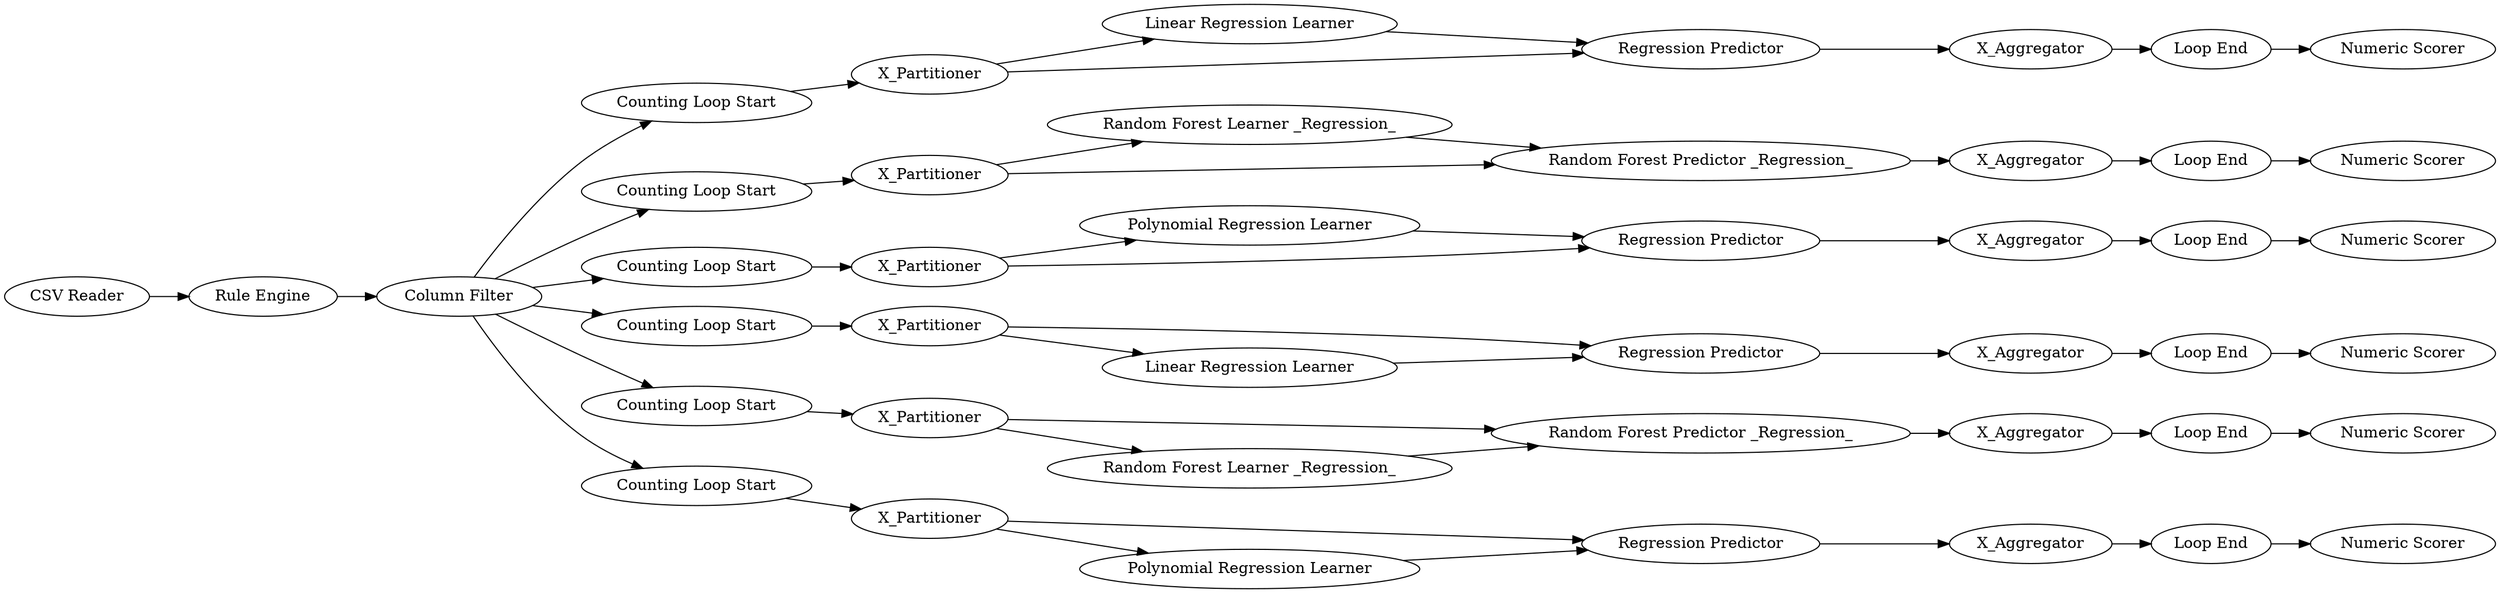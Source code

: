 digraph {
	1 [label="CSV Reader"]
	2 [label="Rule Engine"]
	8 [label="Counting Loop Start"]
	9 [label=X_Partitioner]
	10 [label="Linear Regression Learner"]
	11 [label="Counting Loop Start"]
	12 [label="Counting Loop Start"]
	13 [label=X_Partitioner]
	14 [label=X_Partitioner]
	15 [label="Random Forest Learner _Regression_"]
	16 [label="Polynomial Regression Learner"]
	17 [label="Regression Predictor"]
	18 [label="Regression Predictor"]
	19 [label="Random Forest Predictor _Regression_"]
	20 [label="Regression Predictor"]
	21 [label="Counting Loop Start"]
	22 [label=X_Partitioner]
	23 [label="Linear Regression Learner"]
	25 [label="Loop End"]
	26 [label="Numeric Scorer"]
	28 [label=X_Aggregator]
	29 [label="Numeric Scorer"]
	30 [label="Loop End"]
	31 [label=X_Aggregator]
	32 [label="Numeric Scorer"]
	33 [label="Loop End"]
	34 [label="Random Forest Predictor _Regression_"]
	35 [label=X_Aggregator]
	36 [label="Counting Loop Start"]
	37 [label="Loop End"]
	38 [label="Numeric Scorer"]
	39 [label=X_Partitioner]
	40 [label="Random Forest Learner _Regression_"]
	41 [label=X_Aggregator]
	42 [label="Loop End"]
	43 [label="Numeric Scorer"]
	44 [label="Regression Predictor"]
	45 [label="Polynomial Regression Learner"]
	46 [label="Loop End"]
	47 [label=X_Aggregator]
	48 [label="Numeric Scorer"]
	49 [label="Counting Loop Start"]
	50 [label=X_Partitioner]
	51 [label=X_Aggregator]
	52 [label="Column Filter"]
	1 -> 2
	2 -> 52
	8 -> 9
	9 -> 10
	9 -> 18
	10 -> 18
	11 -> 13
	12 -> 14
	13 -> 15
	13 -> 19
	14 -> 16
	14 -> 17
	15 -> 19
	16 -> 17
	17 -> 41
	18 -> 51
	19 -> 31
	20 -> 28
	21 -> 22
	22 -> 23
	22 -> 20
	23 -> 20
	25 -> 26
	28 -> 30
	30 -> 29
	31 -> 33
	33 -> 32
	34 -> 35
	35 -> 37
	36 -> 39
	37 -> 38
	39 -> 34
	39 -> 40
	40 -> 34
	41 -> 42
	42 -> 43
	44 -> 47
	45 -> 44
	46 -> 48
	47 -> 46
	49 -> 50
	50 -> 44
	50 -> 45
	51 -> 25
	52 -> 49
	52 -> 36
	52 -> 21
	52 -> 12
	52 -> 8
	52 -> 11
	rankdir=LR
}
